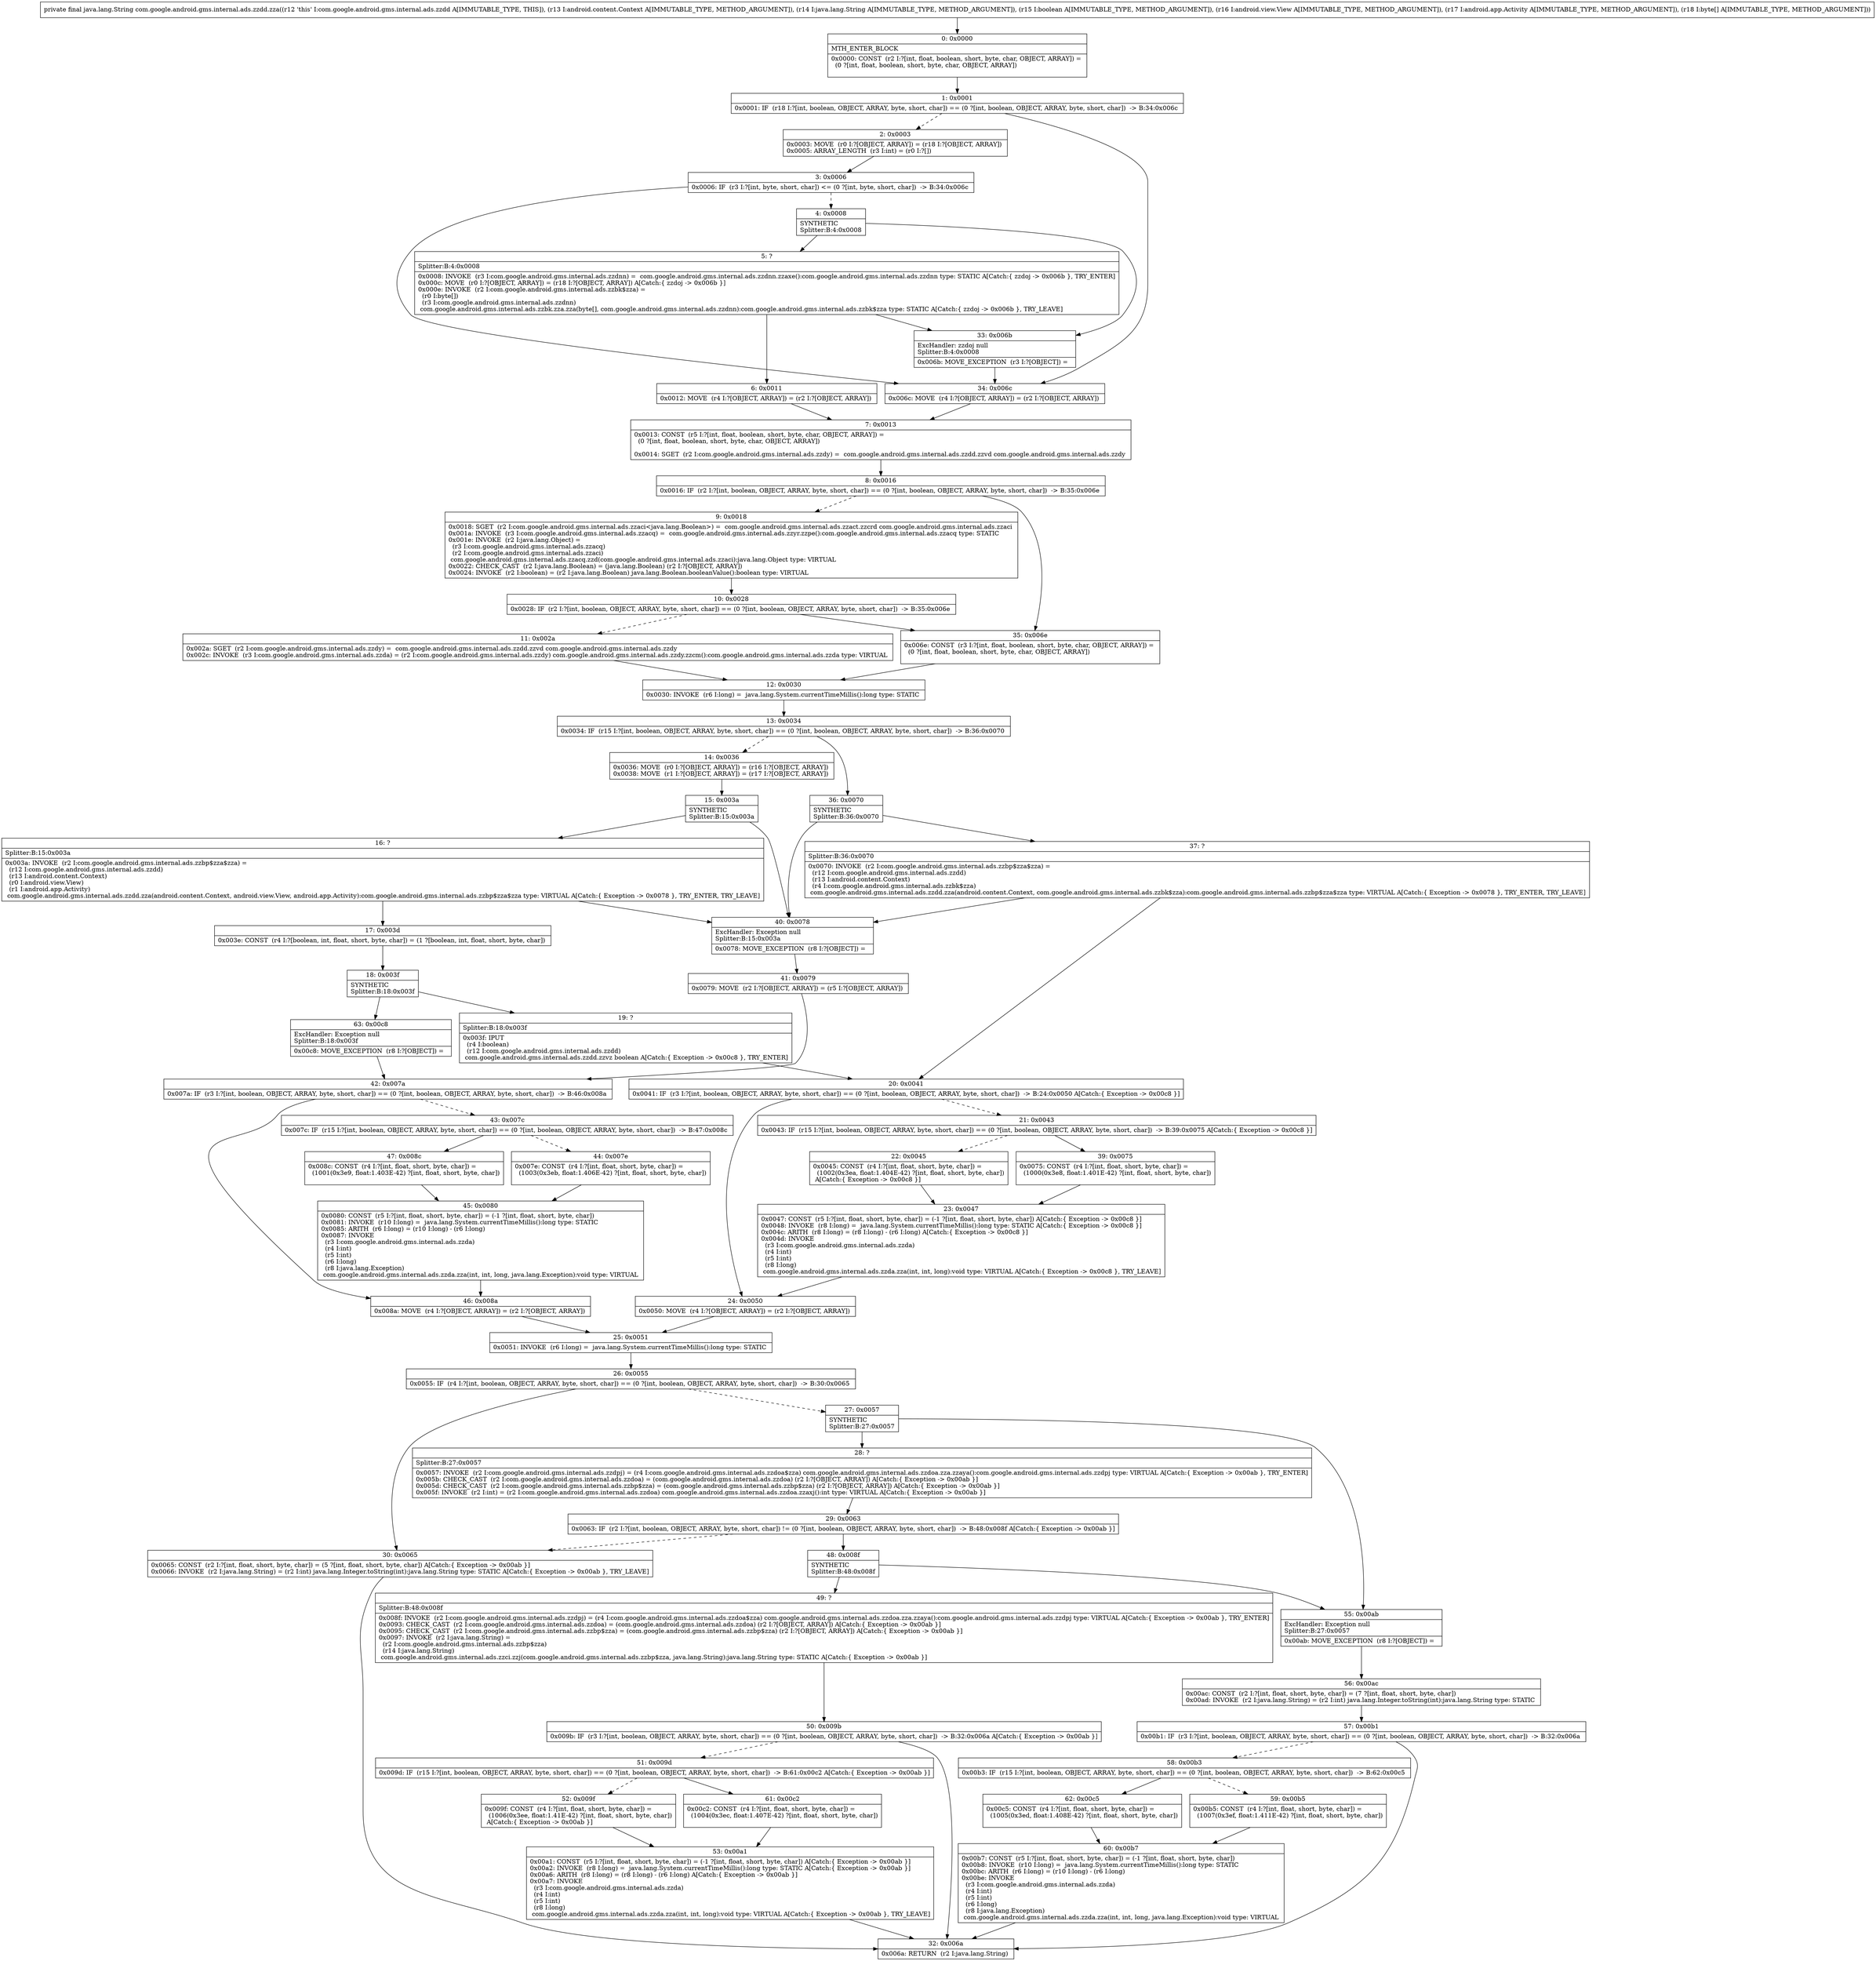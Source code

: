 digraph "CFG forcom.google.android.gms.internal.ads.zzdd.zza(Landroid\/content\/Context;Ljava\/lang\/String;ZLandroid\/view\/View;Landroid\/app\/Activity;[B)Ljava\/lang\/String;" {
Node_0 [shape=record,label="{0\:\ 0x0000|MTH_ENTER_BLOCK\l|0x0000: CONST  (r2 I:?[int, float, boolean, short, byte, char, OBJECT, ARRAY]) = \l  (0 ?[int, float, boolean, short, byte, char, OBJECT, ARRAY])\l \l}"];
Node_1 [shape=record,label="{1\:\ 0x0001|0x0001: IF  (r18 I:?[int, boolean, OBJECT, ARRAY, byte, short, char]) == (0 ?[int, boolean, OBJECT, ARRAY, byte, short, char])  \-\> B:34:0x006c \l}"];
Node_2 [shape=record,label="{2\:\ 0x0003|0x0003: MOVE  (r0 I:?[OBJECT, ARRAY]) = (r18 I:?[OBJECT, ARRAY]) \l0x0005: ARRAY_LENGTH  (r3 I:int) = (r0 I:?[]) \l}"];
Node_3 [shape=record,label="{3\:\ 0x0006|0x0006: IF  (r3 I:?[int, byte, short, char]) \<= (0 ?[int, byte, short, char])  \-\> B:34:0x006c \l}"];
Node_4 [shape=record,label="{4\:\ 0x0008|SYNTHETIC\lSplitter:B:4:0x0008\l}"];
Node_5 [shape=record,label="{5\:\ ?|Splitter:B:4:0x0008\l|0x0008: INVOKE  (r3 I:com.google.android.gms.internal.ads.zzdnn) =  com.google.android.gms.internal.ads.zzdnn.zzaxe():com.google.android.gms.internal.ads.zzdnn type: STATIC A[Catch:\{ zzdoj \-\> 0x006b \}, TRY_ENTER]\l0x000c: MOVE  (r0 I:?[OBJECT, ARRAY]) = (r18 I:?[OBJECT, ARRAY]) A[Catch:\{ zzdoj \-\> 0x006b \}]\l0x000e: INVOKE  (r2 I:com.google.android.gms.internal.ads.zzbk$zza) = \l  (r0 I:byte[])\l  (r3 I:com.google.android.gms.internal.ads.zzdnn)\l com.google.android.gms.internal.ads.zzbk.zza.zza(byte[], com.google.android.gms.internal.ads.zzdnn):com.google.android.gms.internal.ads.zzbk$zza type: STATIC A[Catch:\{ zzdoj \-\> 0x006b \}, TRY_LEAVE]\l}"];
Node_6 [shape=record,label="{6\:\ 0x0011|0x0012: MOVE  (r4 I:?[OBJECT, ARRAY]) = (r2 I:?[OBJECT, ARRAY]) \l}"];
Node_7 [shape=record,label="{7\:\ 0x0013|0x0013: CONST  (r5 I:?[int, float, boolean, short, byte, char, OBJECT, ARRAY]) = \l  (0 ?[int, float, boolean, short, byte, char, OBJECT, ARRAY])\l \l0x0014: SGET  (r2 I:com.google.android.gms.internal.ads.zzdy) =  com.google.android.gms.internal.ads.zzdd.zzvd com.google.android.gms.internal.ads.zzdy \l}"];
Node_8 [shape=record,label="{8\:\ 0x0016|0x0016: IF  (r2 I:?[int, boolean, OBJECT, ARRAY, byte, short, char]) == (0 ?[int, boolean, OBJECT, ARRAY, byte, short, char])  \-\> B:35:0x006e \l}"];
Node_9 [shape=record,label="{9\:\ 0x0018|0x0018: SGET  (r2 I:com.google.android.gms.internal.ads.zzaci\<java.lang.Boolean\>) =  com.google.android.gms.internal.ads.zzact.zzcrd com.google.android.gms.internal.ads.zzaci \l0x001a: INVOKE  (r3 I:com.google.android.gms.internal.ads.zzacq) =  com.google.android.gms.internal.ads.zzyr.zzpe():com.google.android.gms.internal.ads.zzacq type: STATIC \l0x001e: INVOKE  (r2 I:java.lang.Object) = \l  (r3 I:com.google.android.gms.internal.ads.zzacq)\l  (r2 I:com.google.android.gms.internal.ads.zzaci)\l com.google.android.gms.internal.ads.zzacq.zzd(com.google.android.gms.internal.ads.zzaci):java.lang.Object type: VIRTUAL \l0x0022: CHECK_CAST  (r2 I:java.lang.Boolean) = (java.lang.Boolean) (r2 I:?[OBJECT, ARRAY]) \l0x0024: INVOKE  (r2 I:boolean) = (r2 I:java.lang.Boolean) java.lang.Boolean.booleanValue():boolean type: VIRTUAL \l}"];
Node_10 [shape=record,label="{10\:\ 0x0028|0x0028: IF  (r2 I:?[int, boolean, OBJECT, ARRAY, byte, short, char]) == (0 ?[int, boolean, OBJECT, ARRAY, byte, short, char])  \-\> B:35:0x006e \l}"];
Node_11 [shape=record,label="{11\:\ 0x002a|0x002a: SGET  (r2 I:com.google.android.gms.internal.ads.zzdy) =  com.google.android.gms.internal.ads.zzdd.zzvd com.google.android.gms.internal.ads.zzdy \l0x002c: INVOKE  (r3 I:com.google.android.gms.internal.ads.zzda) = (r2 I:com.google.android.gms.internal.ads.zzdy) com.google.android.gms.internal.ads.zzdy.zzcm():com.google.android.gms.internal.ads.zzda type: VIRTUAL \l}"];
Node_12 [shape=record,label="{12\:\ 0x0030|0x0030: INVOKE  (r6 I:long) =  java.lang.System.currentTimeMillis():long type: STATIC \l}"];
Node_13 [shape=record,label="{13\:\ 0x0034|0x0034: IF  (r15 I:?[int, boolean, OBJECT, ARRAY, byte, short, char]) == (0 ?[int, boolean, OBJECT, ARRAY, byte, short, char])  \-\> B:36:0x0070 \l}"];
Node_14 [shape=record,label="{14\:\ 0x0036|0x0036: MOVE  (r0 I:?[OBJECT, ARRAY]) = (r16 I:?[OBJECT, ARRAY]) \l0x0038: MOVE  (r1 I:?[OBJECT, ARRAY]) = (r17 I:?[OBJECT, ARRAY]) \l}"];
Node_15 [shape=record,label="{15\:\ 0x003a|SYNTHETIC\lSplitter:B:15:0x003a\l}"];
Node_16 [shape=record,label="{16\:\ ?|Splitter:B:15:0x003a\l|0x003a: INVOKE  (r2 I:com.google.android.gms.internal.ads.zzbp$zza$zza) = \l  (r12 I:com.google.android.gms.internal.ads.zzdd)\l  (r13 I:android.content.Context)\l  (r0 I:android.view.View)\l  (r1 I:android.app.Activity)\l com.google.android.gms.internal.ads.zzdd.zza(android.content.Context, android.view.View, android.app.Activity):com.google.android.gms.internal.ads.zzbp$zza$zza type: VIRTUAL A[Catch:\{ Exception \-\> 0x0078 \}, TRY_ENTER, TRY_LEAVE]\l}"];
Node_17 [shape=record,label="{17\:\ 0x003d|0x003e: CONST  (r4 I:?[boolean, int, float, short, byte, char]) = (1 ?[boolean, int, float, short, byte, char]) \l}"];
Node_18 [shape=record,label="{18\:\ 0x003f|SYNTHETIC\lSplitter:B:18:0x003f\l}"];
Node_19 [shape=record,label="{19\:\ ?|Splitter:B:18:0x003f\l|0x003f: IPUT  \l  (r4 I:boolean)\l  (r12 I:com.google.android.gms.internal.ads.zzdd)\l com.google.android.gms.internal.ads.zzdd.zzvz boolean A[Catch:\{ Exception \-\> 0x00c8 \}, TRY_ENTER]\l}"];
Node_20 [shape=record,label="{20\:\ 0x0041|0x0041: IF  (r3 I:?[int, boolean, OBJECT, ARRAY, byte, short, char]) == (0 ?[int, boolean, OBJECT, ARRAY, byte, short, char])  \-\> B:24:0x0050 A[Catch:\{ Exception \-\> 0x00c8 \}]\l}"];
Node_21 [shape=record,label="{21\:\ 0x0043|0x0043: IF  (r15 I:?[int, boolean, OBJECT, ARRAY, byte, short, char]) == (0 ?[int, boolean, OBJECT, ARRAY, byte, short, char])  \-\> B:39:0x0075 A[Catch:\{ Exception \-\> 0x00c8 \}]\l}"];
Node_22 [shape=record,label="{22\:\ 0x0045|0x0045: CONST  (r4 I:?[int, float, short, byte, char]) = \l  (1002(0x3ea, float:1.404E\-42) ?[int, float, short, byte, char])\l A[Catch:\{ Exception \-\> 0x00c8 \}]\l}"];
Node_23 [shape=record,label="{23\:\ 0x0047|0x0047: CONST  (r5 I:?[int, float, short, byte, char]) = (\-1 ?[int, float, short, byte, char]) A[Catch:\{ Exception \-\> 0x00c8 \}]\l0x0048: INVOKE  (r8 I:long) =  java.lang.System.currentTimeMillis():long type: STATIC A[Catch:\{ Exception \-\> 0x00c8 \}]\l0x004c: ARITH  (r8 I:long) = (r8 I:long) \- (r6 I:long) A[Catch:\{ Exception \-\> 0x00c8 \}]\l0x004d: INVOKE  \l  (r3 I:com.google.android.gms.internal.ads.zzda)\l  (r4 I:int)\l  (r5 I:int)\l  (r8 I:long)\l com.google.android.gms.internal.ads.zzda.zza(int, int, long):void type: VIRTUAL A[Catch:\{ Exception \-\> 0x00c8 \}, TRY_LEAVE]\l}"];
Node_24 [shape=record,label="{24\:\ 0x0050|0x0050: MOVE  (r4 I:?[OBJECT, ARRAY]) = (r2 I:?[OBJECT, ARRAY]) \l}"];
Node_25 [shape=record,label="{25\:\ 0x0051|0x0051: INVOKE  (r6 I:long) =  java.lang.System.currentTimeMillis():long type: STATIC \l}"];
Node_26 [shape=record,label="{26\:\ 0x0055|0x0055: IF  (r4 I:?[int, boolean, OBJECT, ARRAY, byte, short, char]) == (0 ?[int, boolean, OBJECT, ARRAY, byte, short, char])  \-\> B:30:0x0065 \l}"];
Node_27 [shape=record,label="{27\:\ 0x0057|SYNTHETIC\lSplitter:B:27:0x0057\l}"];
Node_28 [shape=record,label="{28\:\ ?|Splitter:B:27:0x0057\l|0x0057: INVOKE  (r2 I:com.google.android.gms.internal.ads.zzdpj) = (r4 I:com.google.android.gms.internal.ads.zzdoa$zza) com.google.android.gms.internal.ads.zzdoa.zza.zzaya():com.google.android.gms.internal.ads.zzdpj type: VIRTUAL A[Catch:\{ Exception \-\> 0x00ab \}, TRY_ENTER]\l0x005b: CHECK_CAST  (r2 I:com.google.android.gms.internal.ads.zzdoa) = (com.google.android.gms.internal.ads.zzdoa) (r2 I:?[OBJECT, ARRAY]) A[Catch:\{ Exception \-\> 0x00ab \}]\l0x005d: CHECK_CAST  (r2 I:com.google.android.gms.internal.ads.zzbp$zza) = (com.google.android.gms.internal.ads.zzbp$zza) (r2 I:?[OBJECT, ARRAY]) A[Catch:\{ Exception \-\> 0x00ab \}]\l0x005f: INVOKE  (r2 I:int) = (r2 I:com.google.android.gms.internal.ads.zzdoa) com.google.android.gms.internal.ads.zzdoa.zzaxj():int type: VIRTUAL A[Catch:\{ Exception \-\> 0x00ab \}]\l}"];
Node_29 [shape=record,label="{29\:\ 0x0063|0x0063: IF  (r2 I:?[int, boolean, OBJECT, ARRAY, byte, short, char]) != (0 ?[int, boolean, OBJECT, ARRAY, byte, short, char])  \-\> B:48:0x008f A[Catch:\{ Exception \-\> 0x00ab \}]\l}"];
Node_30 [shape=record,label="{30\:\ 0x0065|0x0065: CONST  (r2 I:?[int, float, short, byte, char]) = (5 ?[int, float, short, byte, char]) A[Catch:\{ Exception \-\> 0x00ab \}]\l0x0066: INVOKE  (r2 I:java.lang.String) = (r2 I:int) java.lang.Integer.toString(int):java.lang.String type: STATIC A[Catch:\{ Exception \-\> 0x00ab \}, TRY_LEAVE]\l}"];
Node_32 [shape=record,label="{32\:\ 0x006a|0x006a: RETURN  (r2 I:java.lang.String) \l}"];
Node_33 [shape=record,label="{33\:\ 0x006b|ExcHandler: zzdoj null\lSplitter:B:4:0x0008\l|0x006b: MOVE_EXCEPTION  (r3 I:?[OBJECT]) =  \l}"];
Node_34 [shape=record,label="{34\:\ 0x006c|0x006c: MOVE  (r4 I:?[OBJECT, ARRAY]) = (r2 I:?[OBJECT, ARRAY]) \l}"];
Node_35 [shape=record,label="{35\:\ 0x006e|0x006e: CONST  (r3 I:?[int, float, boolean, short, byte, char, OBJECT, ARRAY]) = \l  (0 ?[int, float, boolean, short, byte, char, OBJECT, ARRAY])\l \l}"];
Node_36 [shape=record,label="{36\:\ 0x0070|SYNTHETIC\lSplitter:B:36:0x0070\l}"];
Node_37 [shape=record,label="{37\:\ ?|Splitter:B:36:0x0070\l|0x0070: INVOKE  (r2 I:com.google.android.gms.internal.ads.zzbp$zza$zza) = \l  (r12 I:com.google.android.gms.internal.ads.zzdd)\l  (r13 I:android.content.Context)\l  (r4 I:com.google.android.gms.internal.ads.zzbk$zza)\l com.google.android.gms.internal.ads.zzdd.zza(android.content.Context, com.google.android.gms.internal.ads.zzbk$zza):com.google.android.gms.internal.ads.zzbp$zza$zza type: VIRTUAL A[Catch:\{ Exception \-\> 0x0078 \}, TRY_ENTER, TRY_LEAVE]\l}"];
Node_39 [shape=record,label="{39\:\ 0x0075|0x0075: CONST  (r4 I:?[int, float, short, byte, char]) = \l  (1000(0x3e8, float:1.401E\-42) ?[int, float, short, byte, char])\l \l}"];
Node_40 [shape=record,label="{40\:\ 0x0078|ExcHandler: Exception null\lSplitter:B:15:0x003a\l|0x0078: MOVE_EXCEPTION  (r8 I:?[OBJECT]) =  \l}"];
Node_41 [shape=record,label="{41\:\ 0x0079|0x0079: MOVE  (r2 I:?[OBJECT, ARRAY]) = (r5 I:?[OBJECT, ARRAY]) \l}"];
Node_42 [shape=record,label="{42\:\ 0x007a|0x007a: IF  (r3 I:?[int, boolean, OBJECT, ARRAY, byte, short, char]) == (0 ?[int, boolean, OBJECT, ARRAY, byte, short, char])  \-\> B:46:0x008a \l}"];
Node_43 [shape=record,label="{43\:\ 0x007c|0x007c: IF  (r15 I:?[int, boolean, OBJECT, ARRAY, byte, short, char]) == (0 ?[int, boolean, OBJECT, ARRAY, byte, short, char])  \-\> B:47:0x008c \l}"];
Node_44 [shape=record,label="{44\:\ 0x007e|0x007e: CONST  (r4 I:?[int, float, short, byte, char]) = \l  (1003(0x3eb, float:1.406E\-42) ?[int, float, short, byte, char])\l \l}"];
Node_45 [shape=record,label="{45\:\ 0x0080|0x0080: CONST  (r5 I:?[int, float, short, byte, char]) = (\-1 ?[int, float, short, byte, char]) \l0x0081: INVOKE  (r10 I:long) =  java.lang.System.currentTimeMillis():long type: STATIC \l0x0085: ARITH  (r6 I:long) = (r10 I:long) \- (r6 I:long) \l0x0087: INVOKE  \l  (r3 I:com.google.android.gms.internal.ads.zzda)\l  (r4 I:int)\l  (r5 I:int)\l  (r6 I:long)\l  (r8 I:java.lang.Exception)\l com.google.android.gms.internal.ads.zzda.zza(int, int, long, java.lang.Exception):void type: VIRTUAL \l}"];
Node_46 [shape=record,label="{46\:\ 0x008a|0x008a: MOVE  (r4 I:?[OBJECT, ARRAY]) = (r2 I:?[OBJECT, ARRAY]) \l}"];
Node_47 [shape=record,label="{47\:\ 0x008c|0x008c: CONST  (r4 I:?[int, float, short, byte, char]) = \l  (1001(0x3e9, float:1.403E\-42) ?[int, float, short, byte, char])\l \l}"];
Node_48 [shape=record,label="{48\:\ 0x008f|SYNTHETIC\lSplitter:B:48:0x008f\l}"];
Node_49 [shape=record,label="{49\:\ ?|Splitter:B:48:0x008f\l|0x008f: INVOKE  (r2 I:com.google.android.gms.internal.ads.zzdpj) = (r4 I:com.google.android.gms.internal.ads.zzdoa$zza) com.google.android.gms.internal.ads.zzdoa.zza.zzaya():com.google.android.gms.internal.ads.zzdpj type: VIRTUAL A[Catch:\{ Exception \-\> 0x00ab \}, TRY_ENTER]\l0x0093: CHECK_CAST  (r2 I:com.google.android.gms.internal.ads.zzdoa) = (com.google.android.gms.internal.ads.zzdoa) (r2 I:?[OBJECT, ARRAY]) A[Catch:\{ Exception \-\> 0x00ab \}]\l0x0095: CHECK_CAST  (r2 I:com.google.android.gms.internal.ads.zzbp$zza) = (com.google.android.gms.internal.ads.zzbp$zza) (r2 I:?[OBJECT, ARRAY]) A[Catch:\{ Exception \-\> 0x00ab \}]\l0x0097: INVOKE  (r2 I:java.lang.String) = \l  (r2 I:com.google.android.gms.internal.ads.zzbp$zza)\l  (r14 I:java.lang.String)\l com.google.android.gms.internal.ads.zzci.zzj(com.google.android.gms.internal.ads.zzbp$zza, java.lang.String):java.lang.String type: STATIC A[Catch:\{ Exception \-\> 0x00ab \}]\l}"];
Node_50 [shape=record,label="{50\:\ 0x009b|0x009b: IF  (r3 I:?[int, boolean, OBJECT, ARRAY, byte, short, char]) == (0 ?[int, boolean, OBJECT, ARRAY, byte, short, char])  \-\> B:32:0x006a A[Catch:\{ Exception \-\> 0x00ab \}]\l}"];
Node_51 [shape=record,label="{51\:\ 0x009d|0x009d: IF  (r15 I:?[int, boolean, OBJECT, ARRAY, byte, short, char]) == (0 ?[int, boolean, OBJECT, ARRAY, byte, short, char])  \-\> B:61:0x00c2 A[Catch:\{ Exception \-\> 0x00ab \}]\l}"];
Node_52 [shape=record,label="{52\:\ 0x009f|0x009f: CONST  (r4 I:?[int, float, short, byte, char]) = \l  (1006(0x3ee, float:1.41E\-42) ?[int, float, short, byte, char])\l A[Catch:\{ Exception \-\> 0x00ab \}]\l}"];
Node_53 [shape=record,label="{53\:\ 0x00a1|0x00a1: CONST  (r5 I:?[int, float, short, byte, char]) = (\-1 ?[int, float, short, byte, char]) A[Catch:\{ Exception \-\> 0x00ab \}]\l0x00a2: INVOKE  (r8 I:long) =  java.lang.System.currentTimeMillis():long type: STATIC A[Catch:\{ Exception \-\> 0x00ab \}]\l0x00a6: ARITH  (r8 I:long) = (r8 I:long) \- (r6 I:long) A[Catch:\{ Exception \-\> 0x00ab \}]\l0x00a7: INVOKE  \l  (r3 I:com.google.android.gms.internal.ads.zzda)\l  (r4 I:int)\l  (r5 I:int)\l  (r8 I:long)\l com.google.android.gms.internal.ads.zzda.zza(int, int, long):void type: VIRTUAL A[Catch:\{ Exception \-\> 0x00ab \}, TRY_LEAVE]\l}"];
Node_55 [shape=record,label="{55\:\ 0x00ab|ExcHandler: Exception null\lSplitter:B:27:0x0057\l|0x00ab: MOVE_EXCEPTION  (r8 I:?[OBJECT]) =  \l}"];
Node_56 [shape=record,label="{56\:\ 0x00ac|0x00ac: CONST  (r2 I:?[int, float, short, byte, char]) = (7 ?[int, float, short, byte, char]) \l0x00ad: INVOKE  (r2 I:java.lang.String) = (r2 I:int) java.lang.Integer.toString(int):java.lang.String type: STATIC \l}"];
Node_57 [shape=record,label="{57\:\ 0x00b1|0x00b1: IF  (r3 I:?[int, boolean, OBJECT, ARRAY, byte, short, char]) == (0 ?[int, boolean, OBJECT, ARRAY, byte, short, char])  \-\> B:32:0x006a \l}"];
Node_58 [shape=record,label="{58\:\ 0x00b3|0x00b3: IF  (r15 I:?[int, boolean, OBJECT, ARRAY, byte, short, char]) == (0 ?[int, boolean, OBJECT, ARRAY, byte, short, char])  \-\> B:62:0x00c5 \l}"];
Node_59 [shape=record,label="{59\:\ 0x00b5|0x00b5: CONST  (r4 I:?[int, float, short, byte, char]) = \l  (1007(0x3ef, float:1.411E\-42) ?[int, float, short, byte, char])\l \l}"];
Node_60 [shape=record,label="{60\:\ 0x00b7|0x00b7: CONST  (r5 I:?[int, float, short, byte, char]) = (\-1 ?[int, float, short, byte, char]) \l0x00b8: INVOKE  (r10 I:long) =  java.lang.System.currentTimeMillis():long type: STATIC \l0x00bc: ARITH  (r6 I:long) = (r10 I:long) \- (r6 I:long) \l0x00be: INVOKE  \l  (r3 I:com.google.android.gms.internal.ads.zzda)\l  (r4 I:int)\l  (r5 I:int)\l  (r6 I:long)\l  (r8 I:java.lang.Exception)\l com.google.android.gms.internal.ads.zzda.zza(int, int, long, java.lang.Exception):void type: VIRTUAL \l}"];
Node_61 [shape=record,label="{61\:\ 0x00c2|0x00c2: CONST  (r4 I:?[int, float, short, byte, char]) = \l  (1004(0x3ec, float:1.407E\-42) ?[int, float, short, byte, char])\l \l}"];
Node_62 [shape=record,label="{62\:\ 0x00c5|0x00c5: CONST  (r4 I:?[int, float, short, byte, char]) = \l  (1005(0x3ed, float:1.408E\-42) ?[int, float, short, byte, char])\l \l}"];
Node_63 [shape=record,label="{63\:\ 0x00c8|ExcHandler: Exception null\lSplitter:B:18:0x003f\l|0x00c8: MOVE_EXCEPTION  (r8 I:?[OBJECT]) =  \l}"];
MethodNode[shape=record,label="{private final java.lang.String com.google.android.gms.internal.ads.zzdd.zza((r12 'this' I:com.google.android.gms.internal.ads.zzdd A[IMMUTABLE_TYPE, THIS]), (r13 I:android.content.Context A[IMMUTABLE_TYPE, METHOD_ARGUMENT]), (r14 I:java.lang.String A[IMMUTABLE_TYPE, METHOD_ARGUMENT]), (r15 I:boolean A[IMMUTABLE_TYPE, METHOD_ARGUMENT]), (r16 I:android.view.View A[IMMUTABLE_TYPE, METHOD_ARGUMENT]), (r17 I:android.app.Activity A[IMMUTABLE_TYPE, METHOD_ARGUMENT]), (r18 I:byte[] A[IMMUTABLE_TYPE, METHOD_ARGUMENT])) }"];
MethodNode -> Node_0;
Node_0 -> Node_1;
Node_1 -> Node_2[style=dashed];
Node_1 -> Node_34;
Node_2 -> Node_3;
Node_3 -> Node_4[style=dashed];
Node_3 -> Node_34;
Node_4 -> Node_5;
Node_4 -> Node_33;
Node_5 -> Node_6;
Node_5 -> Node_33;
Node_6 -> Node_7;
Node_7 -> Node_8;
Node_8 -> Node_9[style=dashed];
Node_8 -> Node_35;
Node_9 -> Node_10;
Node_10 -> Node_11[style=dashed];
Node_10 -> Node_35;
Node_11 -> Node_12;
Node_12 -> Node_13;
Node_13 -> Node_14[style=dashed];
Node_13 -> Node_36;
Node_14 -> Node_15;
Node_15 -> Node_16;
Node_15 -> Node_40;
Node_16 -> Node_17;
Node_16 -> Node_40;
Node_17 -> Node_18;
Node_18 -> Node_19;
Node_18 -> Node_63;
Node_19 -> Node_20;
Node_20 -> Node_21[style=dashed];
Node_20 -> Node_24;
Node_21 -> Node_22[style=dashed];
Node_21 -> Node_39;
Node_22 -> Node_23;
Node_23 -> Node_24;
Node_24 -> Node_25;
Node_25 -> Node_26;
Node_26 -> Node_27[style=dashed];
Node_26 -> Node_30;
Node_27 -> Node_28;
Node_27 -> Node_55;
Node_28 -> Node_29;
Node_29 -> Node_30[style=dashed];
Node_29 -> Node_48;
Node_30 -> Node_32;
Node_33 -> Node_34;
Node_34 -> Node_7;
Node_35 -> Node_12;
Node_36 -> Node_37;
Node_36 -> Node_40;
Node_37 -> Node_40;
Node_37 -> Node_20;
Node_39 -> Node_23;
Node_40 -> Node_41;
Node_41 -> Node_42;
Node_42 -> Node_43[style=dashed];
Node_42 -> Node_46;
Node_43 -> Node_44[style=dashed];
Node_43 -> Node_47;
Node_44 -> Node_45;
Node_45 -> Node_46;
Node_46 -> Node_25;
Node_47 -> Node_45;
Node_48 -> Node_49;
Node_48 -> Node_55;
Node_49 -> Node_50;
Node_50 -> Node_32;
Node_50 -> Node_51[style=dashed];
Node_51 -> Node_52[style=dashed];
Node_51 -> Node_61;
Node_52 -> Node_53;
Node_53 -> Node_32;
Node_55 -> Node_56;
Node_56 -> Node_57;
Node_57 -> Node_32;
Node_57 -> Node_58[style=dashed];
Node_58 -> Node_59[style=dashed];
Node_58 -> Node_62;
Node_59 -> Node_60;
Node_60 -> Node_32;
Node_61 -> Node_53;
Node_62 -> Node_60;
Node_63 -> Node_42;
}

